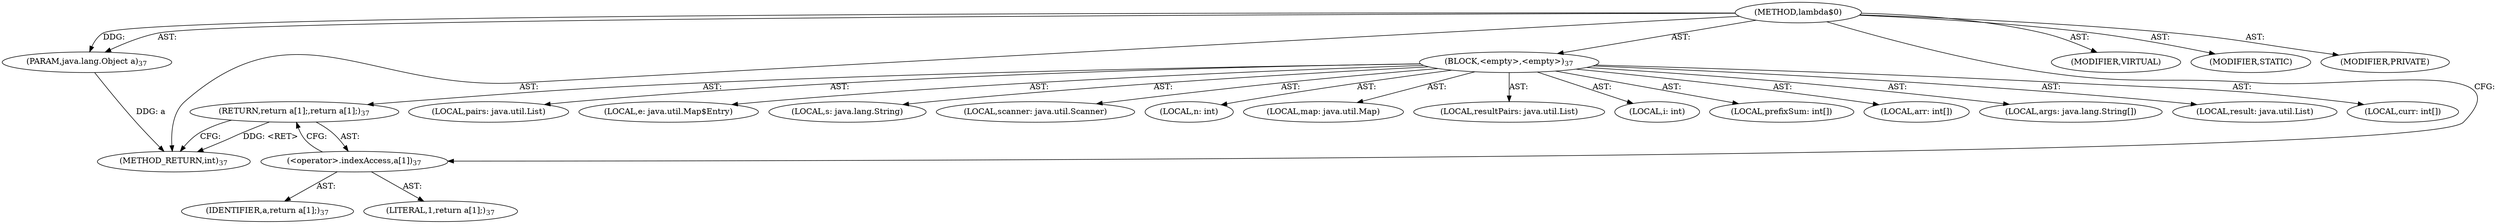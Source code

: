 digraph "lambda$0" {  
"310" [label = <(METHOD,lambda$0)> ]
"311" [label = <(PARAM,java.lang.Object a)<SUB>37</SUB>> ]
"312" [label = <(BLOCK,&lt;empty&gt;,&lt;empty&gt;)<SUB>37</SUB>> ]
"313" [label = <(LOCAL,result: java.util.List)> ]
"314" [label = <(LOCAL,curr: int[])> ]
"315" [label = <(LOCAL,pairs: java.util.List)> ]
"316" [label = <(LOCAL,e: java.util.Map$Entry)> ]
"317" [label = <(LOCAL,s: java.lang.String)> ]
"318" [label = <(LOCAL,scanner: java.util.Scanner)> ]
"319" [label = <(LOCAL,n: int)> ]
"320" [label = <(LOCAL,map: java.util.Map)> ]
"321" [label = <(LOCAL,resultPairs: java.util.List)> ]
"322" [label = <(LOCAL,i: int)> ]
"323" [label = <(LOCAL,prefixSum: int[])> ]
"324" [label = <(LOCAL,arr: int[])> ]
"325" [label = <(LOCAL,args: java.lang.String[])> ]
"326" [label = <(RETURN,return a[1];,return a[1];)<SUB>37</SUB>> ]
"327" [label = <(&lt;operator&gt;.indexAccess,a[1])<SUB>37</SUB>> ]
"328" [label = <(IDENTIFIER,a,return a[1];)<SUB>37</SUB>> ]
"329" [label = <(LITERAL,1,return a[1];)<SUB>37</SUB>> ]
"330" [label = <(METHOD_RETURN,int)<SUB>37</SUB>> ]
"331" [label = <(MODIFIER,VIRTUAL)> ]
"332" [label = <(MODIFIER,STATIC)> ]
"333" [label = <(MODIFIER,PRIVATE)> ]
  "310" -> "311"  [ label = "AST: "] 
  "310" -> "312"  [ label = "AST: "] 
  "310" -> "330"  [ label = "AST: "] 
  "310" -> "331"  [ label = "AST: "] 
  "310" -> "332"  [ label = "AST: "] 
  "310" -> "333"  [ label = "AST: "] 
  "312" -> "313"  [ label = "AST: "] 
  "312" -> "314"  [ label = "AST: "] 
  "312" -> "315"  [ label = "AST: "] 
  "312" -> "316"  [ label = "AST: "] 
  "312" -> "317"  [ label = "AST: "] 
  "312" -> "318"  [ label = "AST: "] 
  "312" -> "319"  [ label = "AST: "] 
  "312" -> "320"  [ label = "AST: "] 
  "312" -> "321"  [ label = "AST: "] 
  "312" -> "322"  [ label = "AST: "] 
  "312" -> "323"  [ label = "AST: "] 
  "312" -> "324"  [ label = "AST: "] 
  "312" -> "325"  [ label = "AST: "] 
  "312" -> "326"  [ label = "AST: "] 
  "326" -> "327"  [ label = "AST: "] 
  "327" -> "328"  [ label = "AST: "] 
  "327" -> "329"  [ label = "AST: "] 
  "326" -> "330"  [ label = "CFG: "] 
  "327" -> "326"  [ label = "CFG: "] 
  "310" -> "327"  [ label = "CFG: "] 
  "326" -> "330"  [ label = "DDG: &lt;RET&gt;"] 
  "311" -> "330"  [ label = "DDG: a"] 
  "310" -> "311"  [ label = "DDG: "] 
}
